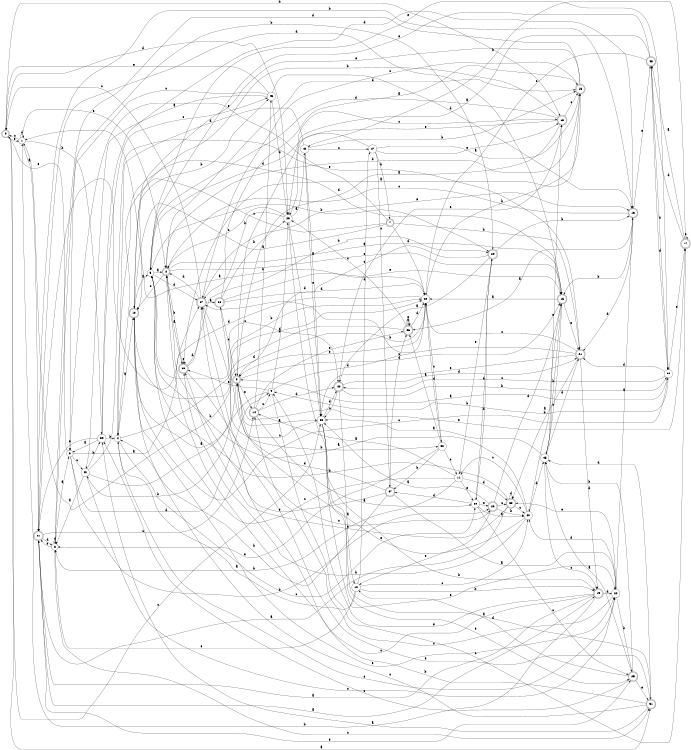 digraph n39_6 {
__start0 [label="" shape="none"];

rankdir=LR;
size="8,5";

s0 [style="rounded,filled", color="black", fillcolor="white" shape="doublecircle", label="0"];
s1 [style="filled", color="black", fillcolor="white" shape="circle", label="1"];
s2 [style="rounded,filled", color="black", fillcolor="white" shape="doublecircle", label="2"];
s3 [style="rounded,filled", color="black", fillcolor="white" shape="doublecircle", label="3"];
s4 [style="filled", color="black", fillcolor="white" shape="circle", label="4"];
s5 [style="filled", color="black", fillcolor="white" shape="circle", label="5"];
s6 [style="filled", color="black", fillcolor="white" shape="circle", label="6"];
s7 [style="rounded,filled", color="black", fillcolor="white" shape="doublecircle", label="7"];
s8 [style="filled", color="black", fillcolor="white" shape="circle", label="8"];
s9 [style="filled", color="black", fillcolor="white" shape="circle", label="9"];
s10 [style="rounded,filled", color="black", fillcolor="white" shape="doublecircle", label="10"];
s11 [style="filled", color="black", fillcolor="white" shape="circle", label="11"];
s12 [style="filled", color="black", fillcolor="white" shape="circle", label="12"];
s13 [style="rounded,filled", color="black", fillcolor="white" shape="doublecircle", label="13"];
s14 [style="rounded,filled", color="black", fillcolor="white" shape="doublecircle", label="14"];
s15 [style="rounded,filled", color="black", fillcolor="white" shape="doublecircle", label="15"];
s16 [style="rounded,filled", color="black", fillcolor="white" shape="doublecircle", label="16"];
s17 [style="rounded,filled", color="black", fillcolor="white" shape="doublecircle", label="17"];
s18 [style="rounded,filled", color="black", fillcolor="white" shape="doublecircle", label="18"];
s19 [style="rounded,filled", color="black", fillcolor="white" shape="doublecircle", label="19"];
s20 [style="filled", color="black", fillcolor="white" shape="circle", label="20"];
s21 [style="rounded,filled", color="black", fillcolor="white" shape="doublecircle", label="21"];
s22 [style="filled", color="black", fillcolor="white" shape="circle", label="22"];
s23 [style="filled", color="black", fillcolor="white" shape="circle", label="23"];
s24 [style="filled", color="black", fillcolor="white" shape="circle", label="24"];
s25 [style="rounded,filled", color="black", fillcolor="white" shape="doublecircle", label="25"];
s26 [style="rounded,filled", color="black", fillcolor="white" shape="doublecircle", label="26"];
s27 [style="filled", color="black", fillcolor="white" shape="circle", label="27"];
s28 [style="rounded,filled", color="black", fillcolor="white" shape="doublecircle", label="28"];
s29 [style="rounded,filled", color="black", fillcolor="white" shape="doublecircle", label="29"];
s30 [style="filled", color="black", fillcolor="white" shape="circle", label="30"];
s31 [style="rounded,filled", color="black", fillcolor="white" shape="doublecircle", label="31"];
s32 [style="filled", color="black", fillcolor="white" shape="circle", label="32"];
s33 [style="filled", color="black", fillcolor="white" shape="circle", label="33"];
s34 [style="filled", color="black", fillcolor="white" shape="circle", label="34"];
s35 [style="rounded,filled", color="black", fillcolor="white" shape="doublecircle", label="35"];
s36 [style="rounded,filled", color="black", fillcolor="white" shape="doublecircle", label="36"];
s37 [style="rounded,filled", color="black", fillcolor="white" shape="doublecircle", label="37"];
s38 [style="rounded,filled", color="black", fillcolor="white" shape="doublecircle", label="38"];
s39 [style="filled", color="black", fillcolor="white" shape="circle", label="39"];
s40 [style="filled", color="black", fillcolor="white" shape="circle", label="40"];
s41 [style="rounded,filled", color="black", fillcolor="white" shape="doublecircle", label="41"];
s42 [style="filled", color="black", fillcolor="white" shape="circle", label="42"];
s43 [style="rounded,filled", color="black", fillcolor="white" shape="doublecircle", label="43"];
s44 [style="rounded,filled", color="black", fillcolor="white" shape="doublecircle", label="44"];
s45 [style="filled", color="black", fillcolor="white" shape="circle", label="45"];
s46 [style="filled", color="black", fillcolor="white" shape="circle", label="46"];
s47 [style="rounded,filled", color="black", fillcolor="white" shape="doublecircle", label="47"];
s0 -> s31 [label="a"];
s0 -> s18 [label="b"];
s0 -> s33 [label="c"];
s0 -> s23 [label="d"];
s0 -> s1 [label="e"];
s1 -> s41 [label="a"];
s1 -> s39 [label="b"];
s1 -> s0 [label="c"];
s1 -> s1 [label="d"];
s1 -> s2 [label="e"];
s2 -> s16 [label="a"];
s2 -> s35 [label="b"];
s2 -> s10 [label="c"];
s2 -> s15 [label="d"];
s2 -> s16 [label="e"];
s3 -> s33 [label="a"];
s3 -> s40 [label="b"];
s3 -> s18 [label="c"];
s3 -> s16 [label="d"];
s3 -> s14 [label="e"];
s4 -> s10 [label="a"];
s4 -> s22 [label="b"];
s4 -> s34 [label="c"];
s4 -> s16 [label="d"];
s4 -> s24 [label="e"];
s5 -> s2 [label="a"];
s5 -> s29 [label="b"];
s5 -> s44 [label="c"];
s5 -> s37 [label="d"];
s5 -> s30 [label="e"];
s6 -> s37 [label="a"];
s6 -> s28 [label="b"];
s6 -> s40 [label="c"];
s6 -> s9 [label="d"];
s6 -> s0 [label="e"];
s7 -> s10 [label="a"];
s7 -> s21 [label="b"];
s7 -> s4 [label="c"];
s7 -> s22 [label="d"];
s7 -> s6 [label="e"];
s8 -> s6 [label="a"];
s8 -> s29 [label="b"];
s8 -> s31 [label="c"];
s8 -> s8 [label="d"];
s8 -> s41 [label="e"];
s9 -> s10 [label="a"];
s9 -> s23 [label="b"];
s9 -> s17 [label="c"];
s9 -> s22 [label="d"];
s9 -> s35 [label="e"];
s10 -> s5 [label="a"];
s10 -> s46 [label="b"];
s10 -> s30 [label="c"];
s10 -> s22 [label="d"];
s10 -> s24 [label="e"];
s11 -> s14 [label="a"];
s11 -> s8 [label="b"];
s11 -> s5 [label="c"];
s11 -> s38 [label="d"];
s11 -> s34 [label="e"];
s12 -> s4 [label="a"];
s12 -> s19 [label="b"];
s12 -> s20 [label="c"];
s12 -> s27 [label="d"];
s12 -> s8 [label="e"];
s13 -> s26 [label="a"];
s13 -> s16 [label="b"];
s13 -> s2 [label="c"];
s13 -> s21 [label="d"];
s13 -> s43 [label="e"];
s14 -> s34 [label="a"];
s14 -> s46 [label="b"];
s14 -> s9 [label="c"];
s14 -> s44 [label="d"];
s14 -> s26 [label="e"];
s15 -> s35 [label="a"];
s15 -> s2 [label="b"];
s15 -> s37 [label="c"];
s15 -> s8 [label="d"];
s15 -> s10 [label="e"];
s16 -> s22 [label="a"];
s16 -> s20 [label="b"];
s16 -> s45 [label="c"];
s16 -> s41 [label="d"];
s16 -> s21 [label="e"];
s17 -> s43 [label="a"];
s17 -> s42 [label="b"];
s17 -> s17 [label="c"];
s17 -> s43 [label="d"];
s17 -> s3 [label="e"];
s18 -> s3 [label="a"];
s18 -> s10 [label="b"];
s18 -> s15 [label="c"];
s18 -> s5 [label="d"];
s18 -> s23 [label="e"];
s19 -> s41 [label="a"];
s19 -> s1 [label="b"];
s19 -> s2 [label="c"];
s19 -> s24 [label="d"];
s19 -> s9 [label="e"];
s20 -> s5 [label="a"];
s20 -> s35 [label="b"];
s20 -> s11 [label="c"];
s20 -> s45 [label="d"];
s20 -> s3 [label="e"];
s21 -> s38 [label="a"];
s21 -> s37 [label="b"];
s21 -> s22 [label="c"];
s21 -> s19 [label="d"];
s21 -> s33 [label="e"];
s22 -> s1 [label="a"];
s22 -> s15 [label="b"];
s22 -> s32 [label="c"];
s22 -> s41 [label="d"];
s22 -> s3 [label="e"];
s23 -> s42 [label="a"];
s23 -> s37 [label="b"];
s23 -> s2 [label="c"];
s23 -> s33 [label="d"];
s23 -> s24 [label="e"];
s24 -> s13 [label="a"];
s24 -> s25 [label="b"];
s24 -> s14 [label="c"];
s24 -> s20 [label="d"];
s24 -> s38 [label="e"];
s25 -> s45 [label="a"];
s25 -> s45 [label="b"];
s25 -> s39 [label="c"];
s25 -> s12 [label="d"];
s25 -> s31 [label="e"];
s26 -> s26 [label="a"];
s26 -> s1 [label="b"];
s26 -> s23 [label="c"];
s26 -> s22 [label="d"];
s26 -> s26 [label="e"];
s27 -> s15 [label="a"];
s27 -> s7 [label="b"];
s27 -> s47 [label="c"];
s27 -> s5 [label="d"];
s27 -> s18 [label="e"];
s28 -> s33 [label="a"];
s28 -> s20 [label="b"];
s28 -> s38 [label="c"];
s28 -> s16 [label="d"];
s28 -> s12 [label="e"];
s29 -> s44 [label="a"];
s29 -> s13 [label="b"];
s29 -> s3 [label="c"];
s29 -> s34 [label="d"];
s29 -> s11 [label="e"];
s30 -> s3 [label="a"];
s30 -> s9 [label="b"];
s30 -> s44 [label="c"];
s30 -> s21 [label="d"];
s30 -> s17 [label="e"];
s31 -> s39 [label="a"];
s31 -> s37 [label="b"];
s31 -> s10 [label="c"];
s31 -> s45 [label="d"];
s31 -> s37 [label="e"];
s32 -> s26 [label="a"];
s32 -> s47 [label="b"];
s32 -> s11 [label="c"];
s32 -> s22 [label="d"];
s32 -> s8 [label="e"];
s33 -> s31 [label="a"];
s33 -> s19 [label="b"];
s33 -> s3 [label="c"];
s33 -> s44 [label="d"];
s33 -> s25 [label="e"];
s34 -> s20 [label="a"];
s34 -> s29 [label="b"];
s34 -> s25 [label="c"];
s34 -> s47 [label="d"];
s34 -> s28 [label="e"];
s35 -> s2 [label="a"];
s35 -> s29 [label="b"];
s35 -> s28 [label="c"];
s35 -> s37 [label="d"];
s35 -> s35 [label="e"];
s36 -> s15 [label="a"];
s36 -> s23 [label="b"];
s36 -> s3 [label="c"];
s36 -> s22 [label="d"];
s36 -> s16 [label="e"];
s37 -> s36 [label="a"];
s37 -> s32 [label="b"];
s37 -> s0 [label="c"];
s37 -> s2 [label="d"];
s37 -> s13 [label="e"];
s38 -> s41 [label="a"];
s38 -> s5 [label="b"];
s38 -> s20 [label="c"];
s38 -> s38 [label="d"];
s38 -> s35 [label="e"];
s39 -> s6 [label="a"];
s39 -> s4 [label="b"];
s39 -> s46 [label="c"];
s39 -> s13 [label="d"];
s39 -> s41 [label="e"];
s40 -> s8 [label="a"];
s40 -> s39 [label="b"];
s40 -> s24 [label="c"];
s40 -> s22 [label="d"];
s40 -> s21 [label="e"];
s41 -> s19 [label="a"];
s41 -> s13 [label="b"];
s41 -> s14 [label="c"];
s41 -> s8 [label="d"];
s41 -> s25 [label="e"];
s42 -> s33 [label="a"];
s42 -> s15 [label="b"];
s42 -> s27 [label="c"];
s42 -> s4 [label="d"];
s42 -> s33 [label="e"];
s43 -> s23 [label="a"];
s43 -> s30 [label="b"];
s43 -> s22 [label="c"];
s43 -> s30 [label="d"];
s43 -> s5 [label="e"];
s44 -> s12 [label="a"];
s44 -> s30 [label="b"];
s44 -> s33 [label="c"];
s44 -> s21 [label="d"];
s44 -> s18 [label="e"];
s45 -> s33 [label="a"];
s45 -> s16 [label="b"];
s45 -> s19 [label="c"];
s45 -> s21 [label="d"];
s45 -> s18 [label="e"];
s46 -> s40 [label="a"];
s46 -> s23 [label="b"];
s46 -> s6 [label="c"];
s46 -> s13 [label="d"];
s46 -> s0 [label="e"];
s47 -> s24 [label="a"];
s47 -> s4 [label="b"];
s47 -> s26 [label="c"];
s47 -> s36 [label="d"];
s47 -> s2 [label="e"];

}